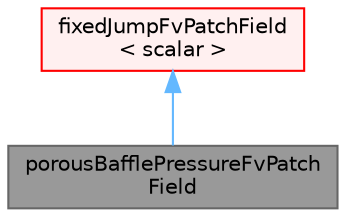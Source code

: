 digraph "porousBafflePressureFvPatchField"
{
 // LATEX_PDF_SIZE
  bgcolor="transparent";
  edge [fontname=Helvetica,fontsize=10,labelfontname=Helvetica,labelfontsize=10];
  node [fontname=Helvetica,fontsize=10,shape=box,height=0.2,width=0.4];
  Node1 [id="Node000001",label="porousBafflePressureFvPatch\lField",height=0.2,width=0.4,color="gray40", fillcolor="grey60", style="filled", fontcolor="black",tooltip="This boundary condition provides a jump condition, using the cyclic condition as a base."];
  Node2 -> Node1 [id="edge1_Node000001_Node000002",dir="back",color="steelblue1",style="solid",tooltip=" "];
  Node2 [id="Node000002",label="fixedJumpFvPatchField\l\< scalar \>",height=0.2,width=0.4,color="red", fillcolor="#FFF0F0", style="filled",URL="$classFoam_1_1fixedJumpFvPatchField.html",tooltip=" "];
}
